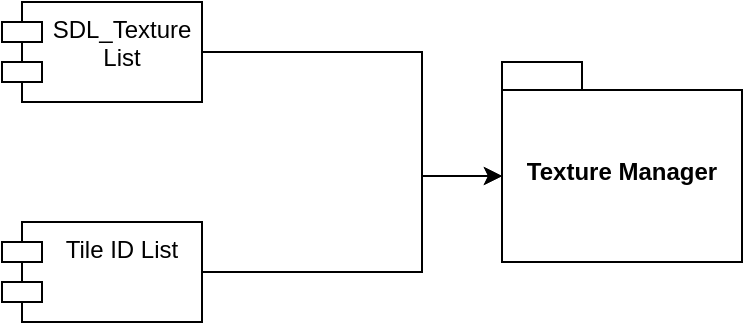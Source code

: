 <mxfile version="22.1.2" type="device">
  <diagram name="Page-1" id="Da1O9McQN_pWQTq5HIfL">
    <mxGraphModel dx="600" dy="382" grid="1" gridSize="10" guides="1" tooltips="1" connect="1" arrows="1" fold="1" page="1" pageScale="1" pageWidth="1920" pageHeight="1200" math="0" shadow="0">
      <root>
        <mxCell id="0" />
        <mxCell id="1" parent="0" />
        <mxCell id="-7-g7e8WMSvehqwrfY04-13" value="SDL_Texture&lt;br&gt;List" style="shape=module;align=left;spacingLeft=20;align=center;verticalAlign=top;whiteSpace=wrap;html=1;" vertex="1" parent="1">
          <mxGeometry x="130" y="480" width="100" height="50" as="geometry" />
        </mxCell>
        <mxCell id="-7-g7e8WMSvehqwrfY04-14" value="Tile ID List" style="shape=module;align=left;spacingLeft=20;align=center;verticalAlign=top;whiteSpace=wrap;html=1;" vertex="1" parent="1">
          <mxGeometry x="130" y="590" width="100" height="50" as="geometry" />
        </mxCell>
        <mxCell id="-7-g7e8WMSvehqwrfY04-15" value="Texture Manager" style="shape=folder;fontStyle=1;spacingTop=10;tabWidth=40;tabHeight=14;tabPosition=left;html=1;whiteSpace=wrap;" vertex="1" parent="1">
          <mxGeometry x="380" y="510" width="120" height="100" as="geometry" />
        </mxCell>
        <mxCell id="-7-g7e8WMSvehqwrfY04-16" style="edgeStyle=orthogonalEdgeStyle;rounded=0;orthogonalLoop=1;jettySize=auto;html=1;entryX=0;entryY=0;entryDx=0;entryDy=57;entryPerimeter=0;" edge="1" parent="1" source="-7-g7e8WMSvehqwrfY04-13" target="-7-g7e8WMSvehqwrfY04-15">
          <mxGeometry relative="1" as="geometry">
            <Array as="points">
              <mxPoint x="340" y="505" />
              <mxPoint x="340" y="567" />
            </Array>
          </mxGeometry>
        </mxCell>
        <mxCell id="-7-g7e8WMSvehqwrfY04-17" style="edgeStyle=orthogonalEdgeStyle;rounded=0;orthogonalLoop=1;jettySize=auto;html=1;entryX=0;entryY=0;entryDx=0;entryDy=57;entryPerimeter=0;" edge="1" parent="1" source="-7-g7e8WMSvehqwrfY04-14" target="-7-g7e8WMSvehqwrfY04-15">
          <mxGeometry relative="1" as="geometry">
            <Array as="points">
              <mxPoint x="340" y="615" />
              <mxPoint x="340" y="567" />
            </Array>
          </mxGeometry>
        </mxCell>
      </root>
    </mxGraphModel>
  </diagram>
</mxfile>
